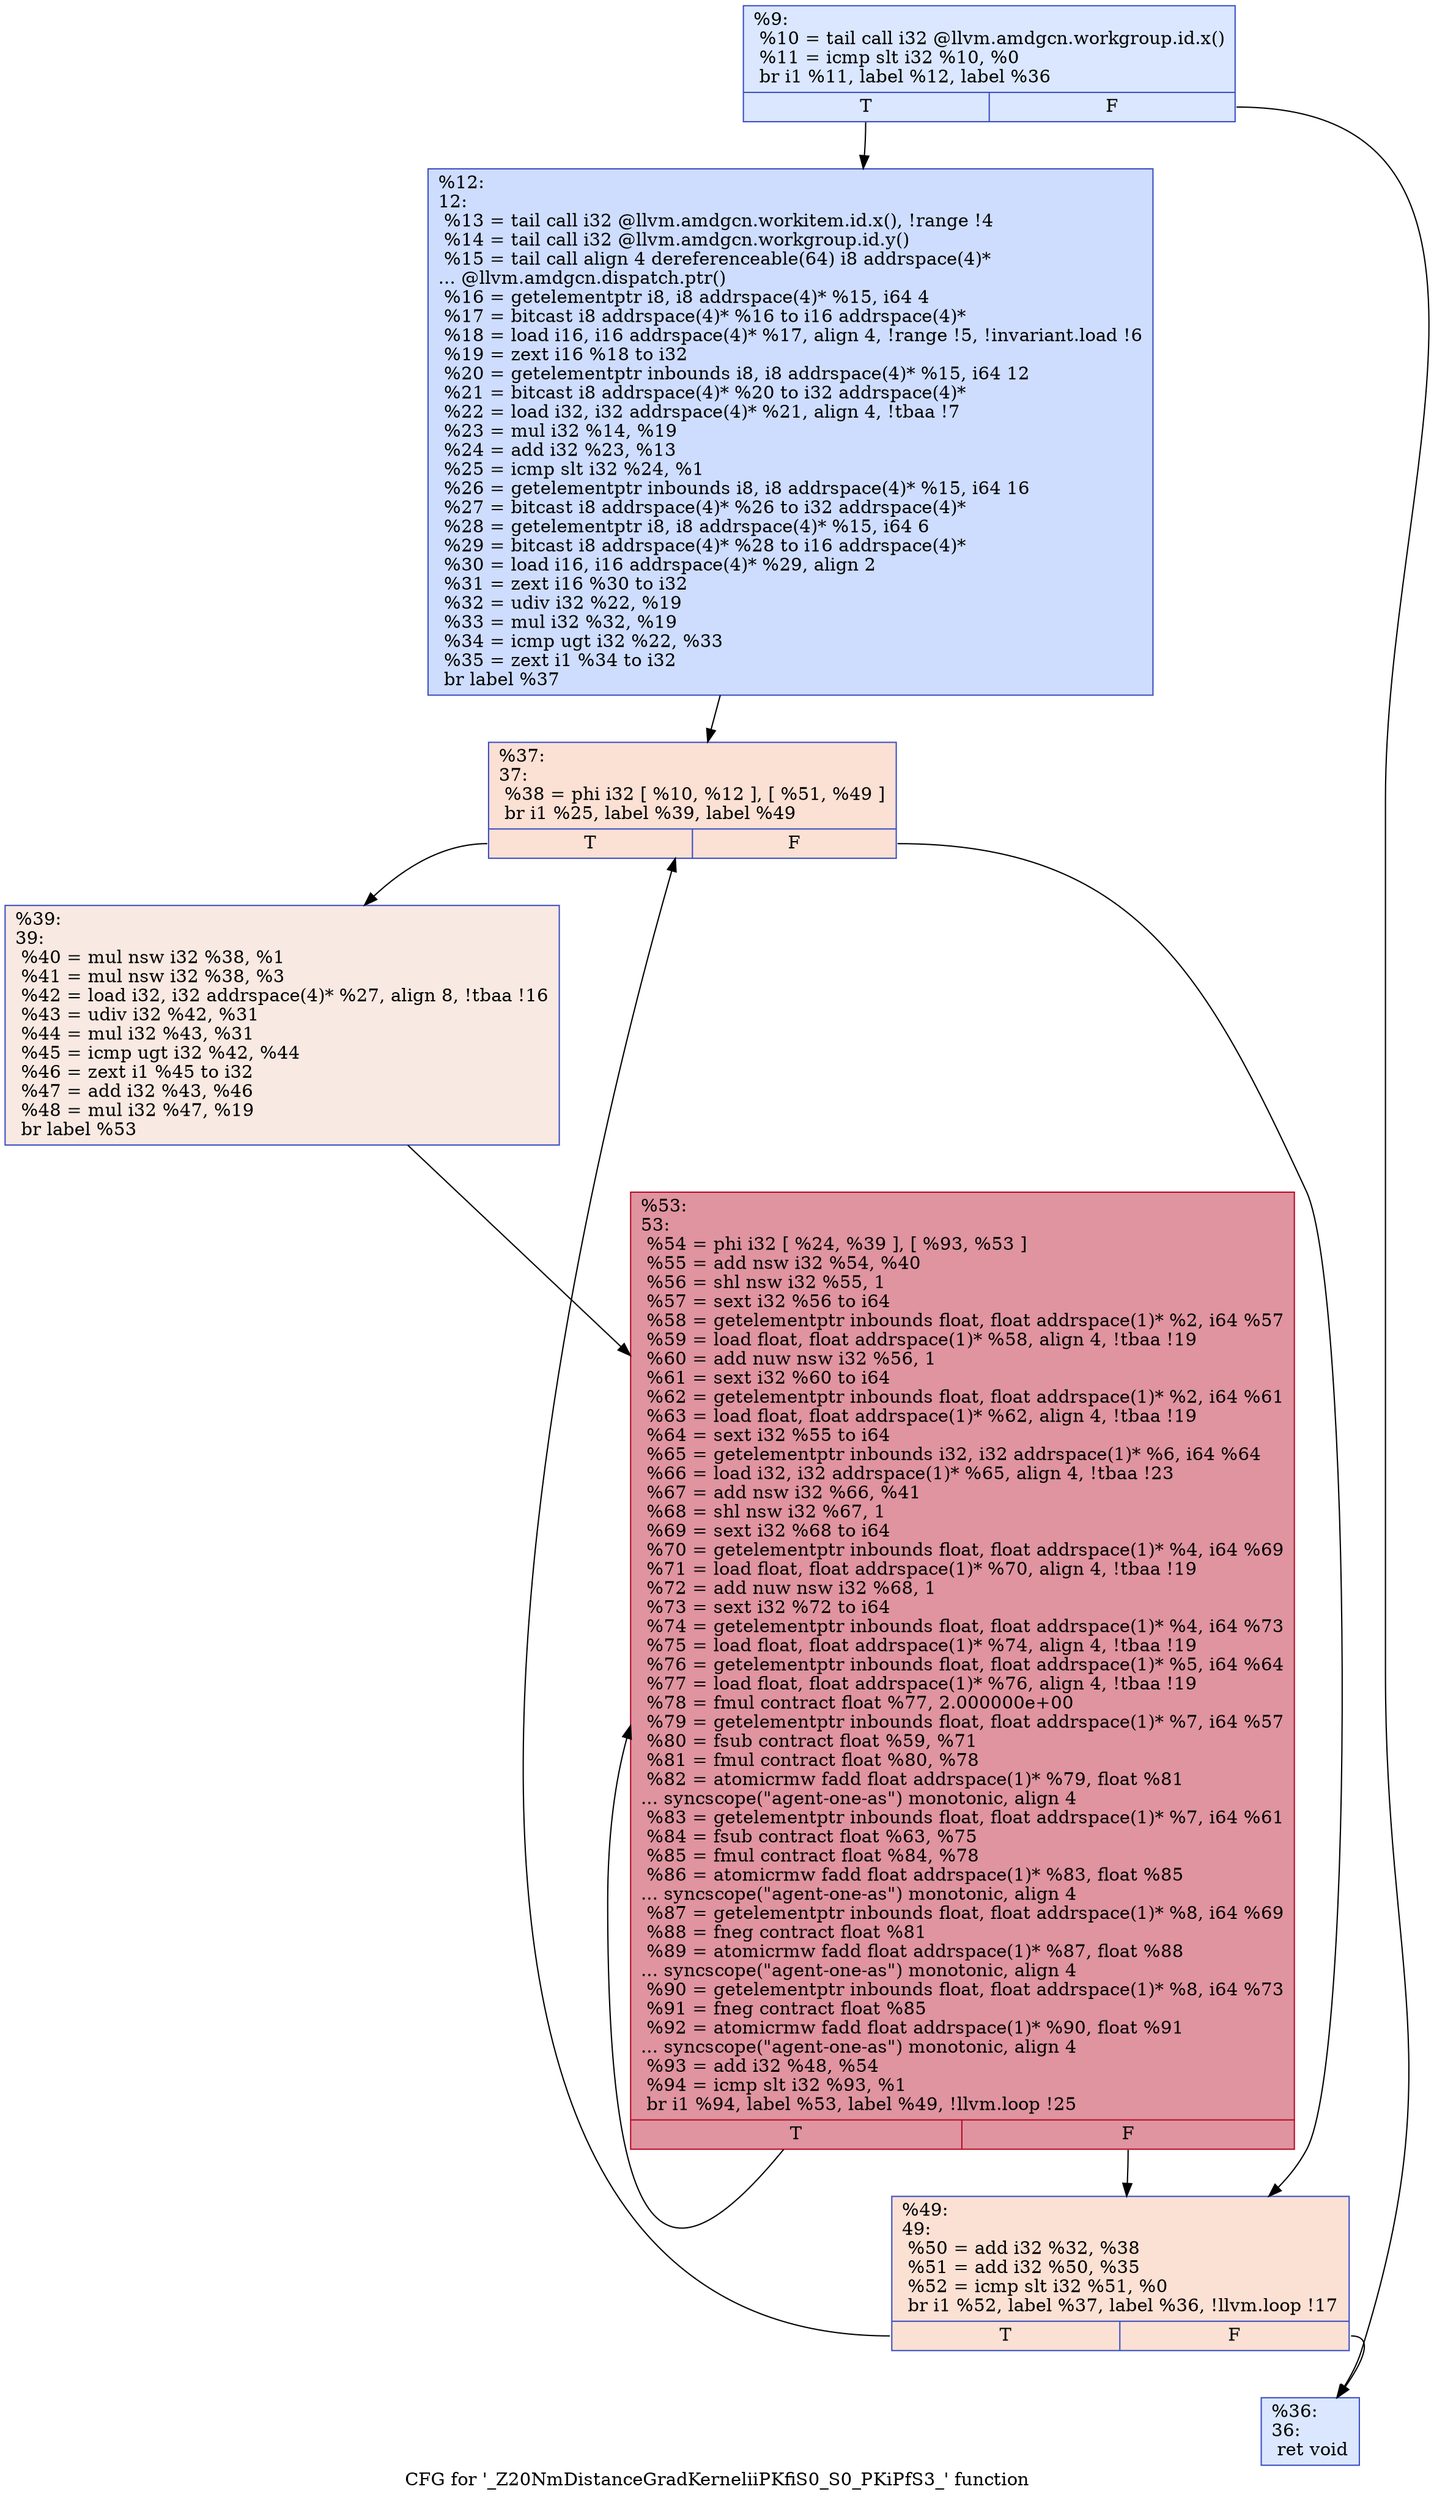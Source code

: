 digraph "CFG for '_Z20NmDistanceGradKerneliiPKfiS0_S0_PKiPfS3_' function" {
	label="CFG for '_Z20NmDistanceGradKerneliiPKfiS0_S0_PKiPfS3_' function";

	Node0x6169680 [shape=record,color="#3d50c3ff", style=filled, fillcolor="#abc8fd70",label="{%9:\l  %10 = tail call i32 @llvm.amdgcn.workgroup.id.x()\l  %11 = icmp slt i32 %10, %0\l  br i1 %11, label %12, label %36\l|{<s0>T|<s1>F}}"];
	Node0x6169680:s0 -> Node0x616a480;
	Node0x6169680:s1 -> Node0x616a510;
	Node0x616a480 [shape=record,color="#3d50c3ff", style=filled, fillcolor="#8fb1fe70",label="{%12:\l12:                                               \l  %13 = tail call i32 @llvm.amdgcn.workitem.id.x(), !range !4\l  %14 = tail call i32 @llvm.amdgcn.workgroup.id.y()\l  %15 = tail call align 4 dereferenceable(64) i8 addrspace(4)*\l... @llvm.amdgcn.dispatch.ptr()\l  %16 = getelementptr i8, i8 addrspace(4)* %15, i64 4\l  %17 = bitcast i8 addrspace(4)* %16 to i16 addrspace(4)*\l  %18 = load i16, i16 addrspace(4)* %17, align 4, !range !5, !invariant.load !6\l  %19 = zext i16 %18 to i32\l  %20 = getelementptr inbounds i8, i8 addrspace(4)* %15, i64 12\l  %21 = bitcast i8 addrspace(4)* %20 to i32 addrspace(4)*\l  %22 = load i32, i32 addrspace(4)* %21, align 4, !tbaa !7\l  %23 = mul i32 %14, %19\l  %24 = add i32 %23, %13\l  %25 = icmp slt i32 %24, %1\l  %26 = getelementptr inbounds i8, i8 addrspace(4)* %15, i64 16\l  %27 = bitcast i8 addrspace(4)* %26 to i32 addrspace(4)*\l  %28 = getelementptr i8, i8 addrspace(4)* %15, i64 6\l  %29 = bitcast i8 addrspace(4)* %28 to i16 addrspace(4)*\l  %30 = load i16, i16 addrspace(4)* %29, align 2\l  %31 = zext i16 %30 to i32\l  %32 = udiv i32 %22, %19\l  %33 = mul i32 %32, %19\l  %34 = icmp ugt i32 %22, %33\l  %35 = zext i1 %34 to i32\l  br label %37\l}"];
	Node0x616a480 -> Node0x616ce90;
	Node0x616a510 [shape=record,color="#3d50c3ff", style=filled, fillcolor="#abc8fd70",label="{%36:\l36:                                               \l  ret void\l}"];
	Node0x616ce90 [shape=record,color="#3d50c3ff", style=filled, fillcolor="#f7b99e70",label="{%37:\l37:                                               \l  %38 = phi i32 [ %10, %12 ], [ %51, %49 ]\l  br i1 %25, label %39, label %49\l|{<s0>T|<s1>F}}"];
	Node0x616ce90:s0 -> Node0x616d110;
	Node0x616ce90:s1 -> Node0x616d010;
	Node0x616d110 [shape=record,color="#3d50c3ff", style=filled, fillcolor="#efcebd70",label="{%39:\l39:                                               \l  %40 = mul nsw i32 %38, %1\l  %41 = mul nsw i32 %38, %3\l  %42 = load i32, i32 addrspace(4)* %27, align 8, !tbaa !16\l  %43 = udiv i32 %42, %31\l  %44 = mul i32 %43, %31\l  %45 = icmp ugt i32 %42, %44\l  %46 = zext i1 %45 to i32\l  %47 = add i32 %43, %46\l  %48 = mul i32 %47, %19\l  br label %53\l}"];
	Node0x616d110 -> Node0x616d850;
	Node0x616d010 [shape=record,color="#3d50c3ff", style=filled, fillcolor="#f7b99e70",label="{%49:\l49:                                               \l  %50 = add i32 %32, %38\l  %51 = add i32 %50, %35\l  %52 = icmp slt i32 %51, %0\l  br i1 %52, label %37, label %36, !llvm.loop !17\l|{<s0>T|<s1>F}}"];
	Node0x616d010:s0 -> Node0x616ce90;
	Node0x616d010:s1 -> Node0x616a510;
	Node0x616d850 [shape=record,color="#b70d28ff", style=filled, fillcolor="#b70d2870",label="{%53:\l53:                                               \l  %54 = phi i32 [ %24, %39 ], [ %93, %53 ]\l  %55 = add nsw i32 %54, %40\l  %56 = shl nsw i32 %55, 1\l  %57 = sext i32 %56 to i64\l  %58 = getelementptr inbounds float, float addrspace(1)* %2, i64 %57\l  %59 = load float, float addrspace(1)* %58, align 4, !tbaa !19\l  %60 = add nuw nsw i32 %56, 1\l  %61 = sext i32 %60 to i64\l  %62 = getelementptr inbounds float, float addrspace(1)* %2, i64 %61\l  %63 = load float, float addrspace(1)* %62, align 4, !tbaa !19\l  %64 = sext i32 %55 to i64\l  %65 = getelementptr inbounds i32, i32 addrspace(1)* %6, i64 %64\l  %66 = load i32, i32 addrspace(1)* %65, align 4, !tbaa !23\l  %67 = add nsw i32 %66, %41\l  %68 = shl nsw i32 %67, 1\l  %69 = sext i32 %68 to i64\l  %70 = getelementptr inbounds float, float addrspace(1)* %4, i64 %69\l  %71 = load float, float addrspace(1)* %70, align 4, !tbaa !19\l  %72 = add nuw nsw i32 %68, 1\l  %73 = sext i32 %72 to i64\l  %74 = getelementptr inbounds float, float addrspace(1)* %4, i64 %73\l  %75 = load float, float addrspace(1)* %74, align 4, !tbaa !19\l  %76 = getelementptr inbounds float, float addrspace(1)* %5, i64 %64\l  %77 = load float, float addrspace(1)* %76, align 4, !tbaa !19\l  %78 = fmul contract float %77, 2.000000e+00\l  %79 = getelementptr inbounds float, float addrspace(1)* %7, i64 %57\l  %80 = fsub contract float %59, %71\l  %81 = fmul contract float %80, %78\l  %82 = atomicrmw fadd float addrspace(1)* %79, float %81\l... syncscope(\"agent-one-as\") monotonic, align 4\l  %83 = getelementptr inbounds float, float addrspace(1)* %7, i64 %61\l  %84 = fsub contract float %63, %75\l  %85 = fmul contract float %84, %78\l  %86 = atomicrmw fadd float addrspace(1)* %83, float %85\l... syncscope(\"agent-one-as\") monotonic, align 4\l  %87 = getelementptr inbounds float, float addrspace(1)* %8, i64 %69\l  %88 = fneg contract float %81\l  %89 = atomicrmw fadd float addrspace(1)* %87, float %88\l... syncscope(\"agent-one-as\") monotonic, align 4\l  %90 = getelementptr inbounds float, float addrspace(1)* %8, i64 %73\l  %91 = fneg contract float %85\l  %92 = atomicrmw fadd float addrspace(1)* %90, float %91\l... syncscope(\"agent-one-as\") monotonic, align 4\l  %93 = add i32 %48, %54\l  %94 = icmp slt i32 %93, %1\l  br i1 %94, label %53, label %49, !llvm.loop !25\l|{<s0>T|<s1>F}}"];
	Node0x616d850:s0 -> Node0x616d850;
	Node0x616d850:s1 -> Node0x616d010;
}
